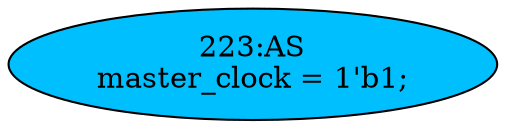 strict digraph "" {
	node [label="\N"];
	"223:AS"	 [ast="<pyverilog.vparser.ast.Assign object at 0x7f1e4d7e2f90>",
		def_var="['master_clock']",
		fillcolor=deepskyblue,
		label="223:AS
master_clock = 1'b1;",
		statements="[]",
		style=filled,
		typ=Assign,
		use_var="[]"];
}
